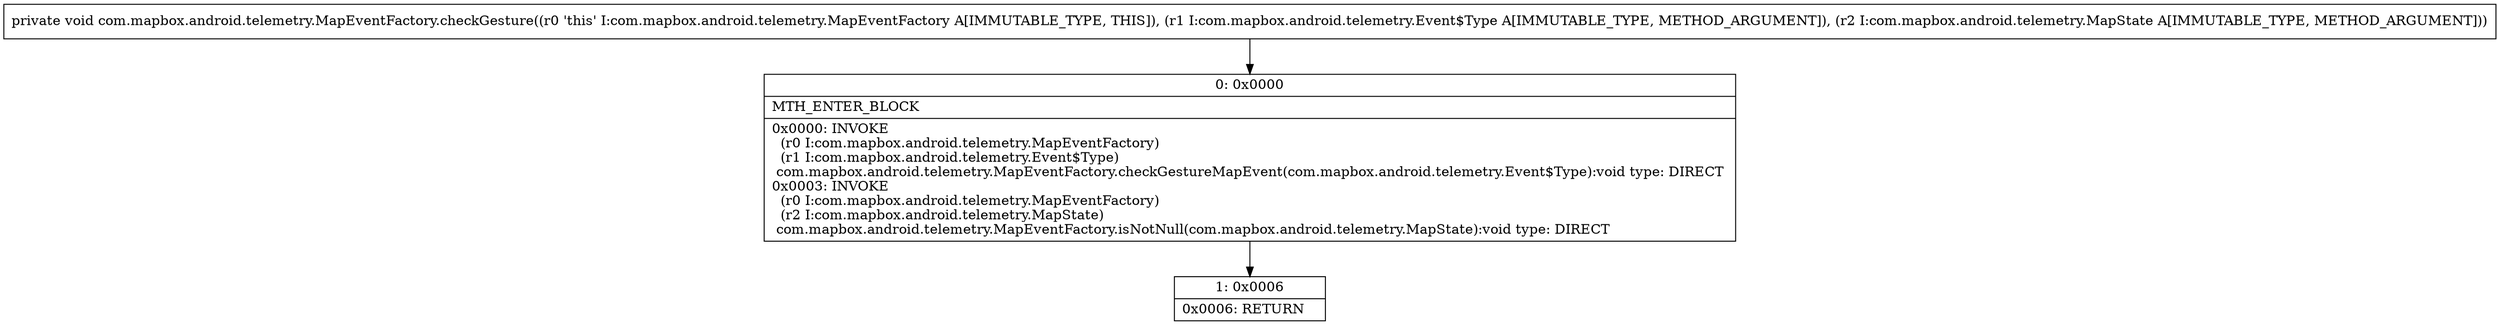 digraph "CFG forcom.mapbox.android.telemetry.MapEventFactory.checkGesture(Lcom\/mapbox\/android\/telemetry\/Event$Type;Lcom\/mapbox\/android\/telemetry\/MapState;)V" {
Node_0 [shape=record,label="{0\:\ 0x0000|MTH_ENTER_BLOCK\l|0x0000: INVOKE  \l  (r0 I:com.mapbox.android.telemetry.MapEventFactory)\l  (r1 I:com.mapbox.android.telemetry.Event$Type)\l com.mapbox.android.telemetry.MapEventFactory.checkGestureMapEvent(com.mapbox.android.telemetry.Event$Type):void type: DIRECT \l0x0003: INVOKE  \l  (r0 I:com.mapbox.android.telemetry.MapEventFactory)\l  (r2 I:com.mapbox.android.telemetry.MapState)\l com.mapbox.android.telemetry.MapEventFactory.isNotNull(com.mapbox.android.telemetry.MapState):void type: DIRECT \l}"];
Node_1 [shape=record,label="{1\:\ 0x0006|0x0006: RETURN   \l}"];
MethodNode[shape=record,label="{private void com.mapbox.android.telemetry.MapEventFactory.checkGesture((r0 'this' I:com.mapbox.android.telemetry.MapEventFactory A[IMMUTABLE_TYPE, THIS]), (r1 I:com.mapbox.android.telemetry.Event$Type A[IMMUTABLE_TYPE, METHOD_ARGUMENT]), (r2 I:com.mapbox.android.telemetry.MapState A[IMMUTABLE_TYPE, METHOD_ARGUMENT])) }"];
MethodNode -> Node_0;
Node_0 -> Node_1;
}

